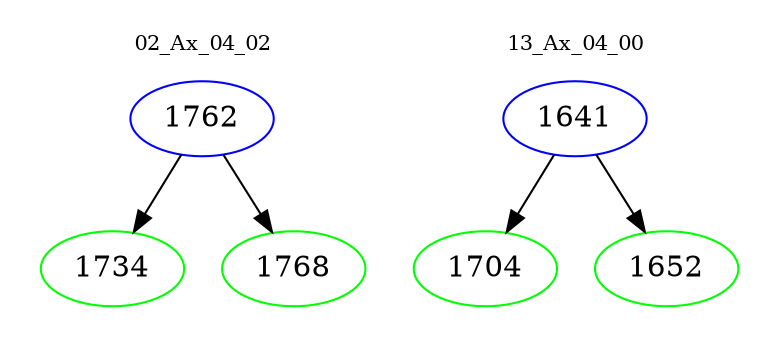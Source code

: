 digraph{
subgraph cluster_0 {
color = white
label = "02_Ax_04_02";
fontsize=10;
T0_1762 [label="1762", color="blue"]
T0_1762 -> T0_1734 [color="black"]
T0_1734 [label="1734", color="green"]
T0_1762 -> T0_1768 [color="black"]
T0_1768 [label="1768", color="green"]
}
subgraph cluster_1 {
color = white
label = "13_Ax_04_00";
fontsize=10;
T1_1641 [label="1641", color="blue"]
T1_1641 -> T1_1704 [color="black"]
T1_1704 [label="1704", color="green"]
T1_1641 -> T1_1652 [color="black"]
T1_1652 [label="1652", color="green"]
}
}
